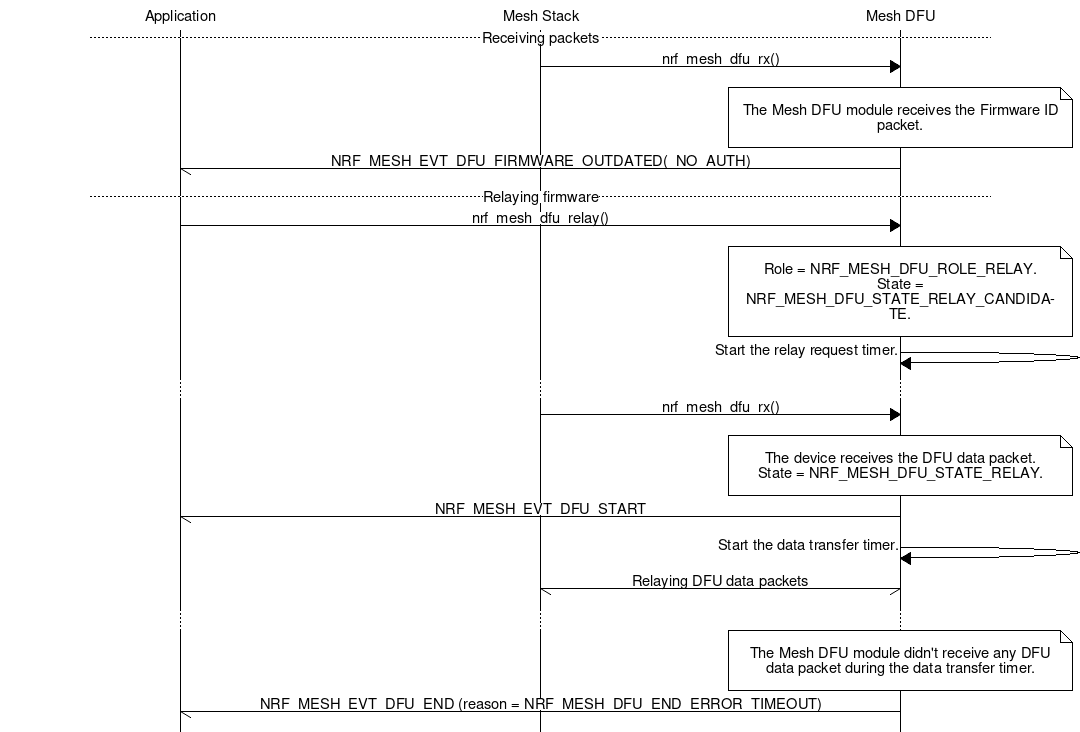 # MSC for handling DFU process

msc {
    hscale="1.8";

    a [label="Application"], b[label="Mesh Stack"], c[label="Mesh DFU"];

    ---  [label="Receiving packets"];
    b=>c [label="nrf_mesh_dfu_rx()"];
    c note c [label="\nThe Mesh DFU module receives the Firmware ID packet.\n"];
    c->a [label="NRF_MESH_EVT_DFU_FIRMWARE_OUTDATED(_NO_AUTH)"];
    
    --- [label="Relaying firmware"];
    a=>c [label="nrf_mesh_dfu_relay()"];
    c note c [label="\nRole = NRF_MESH_DFU_ROLE_RELAY.\nState = NRF_MESH_DFU_STATE_RELAY_CANDIDATE.\n"];
    c=>c [label="Start the relay request timer."];
    ...;
    b=>c [label="nrf_mesh_dfu_rx()"];
    c note c [label="\nThe device receives the DFU data packet.\nState = NRF_MESH_DFU_STATE_RELAY.\n"];
    c->a [label="NRF_MESH_EVT_DFU_START"];
    c=>c [label="Start the data transfer timer."];
    b <-> c [label="Relaying DFU data packets"];
    ...;
    c note c [label="\nThe Mesh DFU module didn't receive any DFU data packet during the data transfer timer.\n"];
    c->a [label="NRF_MESH_EVT_DFU_END (reason = NRF_MESH_DFU_END_ERROR_TIMEOUT)"];
}

